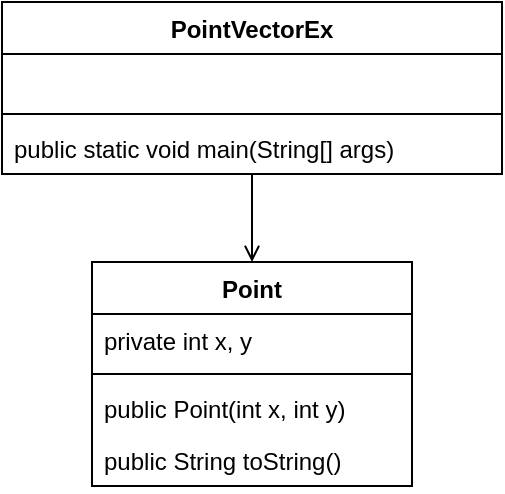 <mxfile version="14.6.0" type="github">
  <diagram id="iwtJbZ1Wb9TnL9mxIkdo" name="페이지-1">
    <mxGraphModel dx="1066" dy="627" grid="1" gridSize="10" guides="1" tooltips="1" connect="1" arrows="1" fold="1" page="1" pageScale="1" pageWidth="827" pageHeight="1169" math="0" shadow="0">
      <root>
        <mxCell id="0" />
        <mxCell id="1" parent="0" />
        <mxCell id="0WUtd4U0cj4JIALDPt5W-1" value="Point" style="swimlane;fontStyle=1;align=center;verticalAlign=top;childLayout=stackLayout;horizontal=1;startSize=26;horizontalStack=0;resizeParent=1;resizeParentMax=0;resizeLast=0;collapsible=1;marginBottom=0;" vertex="1" parent="1">
          <mxGeometry x="85" y="180" width="160" height="112" as="geometry" />
        </mxCell>
        <mxCell id="0WUtd4U0cj4JIALDPt5W-2" value="private int x, y" style="text;strokeColor=none;fillColor=none;align=left;verticalAlign=top;spacingLeft=4;spacingRight=4;overflow=hidden;rotatable=0;points=[[0,0.5],[1,0.5]];portConstraint=eastwest;" vertex="1" parent="0WUtd4U0cj4JIALDPt5W-1">
          <mxGeometry y="26" width="160" height="26" as="geometry" />
        </mxCell>
        <mxCell id="0WUtd4U0cj4JIALDPt5W-3" value="" style="line;strokeWidth=1;fillColor=none;align=left;verticalAlign=middle;spacingTop=-1;spacingLeft=3;spacingRight=3;rotatable=0;labelPosition=right;points=[];portConstraint=eastwest;" vertex="1" parent="0WUtd4U0cj4JIALDPt5W-1">
          <mxGeometry y="52" width="160" height="8" as="geometry" />
        </mxCell>
        <mxCell id="0WUtd4U0cj4JIALDPt5W-9" value="public Point(int x, int y)" style="text;strokeColor=none;fillColor=none;align=left;verticalAlign=top;spacingLeft=4;spacingRight=4;overflow=hidden;rotatable=0;points=[[0,0.5],[1,0.5]];portConstraint=eastwest;" vertex="1" parent="0WUtd4U0cj4JIALDPt5W-1">
          <mxGeometry y="60" width="160" height="26" as="geometry" />
        </mxCell>
        <mxCell id="0WUtd4U0cj4JIALDPt5W-4" value="public String toString()" style="text;strokeColor=none;fillColor=none;align=left;verticalAlign=top;spacingLeft=4;spacingRight=4;overflow=hidden;rotatable=0;points=[[0,0.5],[1,0.5]];portConstraint=eastwest;" vertex="1" parent="0WUtd4U0cj4JIALDPt5W-1">
          <mxGeometry y="86" width="160" height="26" as="geometry" />
        </mxCell>
        <mxCell id="0WUtd4U0cj4JIALDPt5W-10" style="edgeStyle=orthogonalEdgeStyle;rounded=0;orthogonalLoop=1;jettySize=auto;html=1;entryX=0.5;entryY=0;entryDx=0;entryDy=0;endArrow=open;endFill=0;" edge="1" parent="1" source="0WUtd4U0cj4JIALDPt5W-5" target="0WUtd4U0cj4JIALDPt5W-1">
          <mxGeometry relative="1" as="geometry" />
        </mxCell>
        <mxCell id="0WUtd4U0cj4JIALDPt5W-5" value="PointVectorEx" style="swimlane;fontStyle=1;align=center;verticalAlign=top;childLayout=stackLayout;horizontal=1;startSize=26;horizontalStack=0;resizeParent=1;resizeParentMax=0;resizeLast=0;collapsible=1;marginBottom=0;" vertex="1" parent="1">
          <mxGeometry x="40" y="50" width="250" height="86" as="geometry" />
        </mxCell>
        <mxCell id="0WUtd4U0cj4JIALDPt5W-6" value=" " style="text;strokeColor=none;fillColor=none;align=left;verticalAlign=top;spacingLeft=4;spacingRight=4;overflow=hidden;rotatable=0;points=[[0,0.5],[1,0.5]];portConstraint=eastwest;" vertex="1" parent="0WUtd4U0cj4JIALDPt5W-5">
          <mxGeometry y="26" width="250" height="26" as="geometry" />
        </mxCell>
        <mxCell id="0WUtd4U0cj4JIALDPt5W-7" value="" style="line;strokeWidth=1;fillColor=none;align=left;verticalAlign=middle;spacingTop=-1;spacingLeft=3;spacingRight=3;rotatable=0;labelPosition=right;points=[];portConstraint=eastwest;" vertex="1" parent="0WUtd4U0cj4JIALDPt5W-5">
          <mxGeometry y="52" width="250" height="8" as="geometry" />
        </mxCell>
        <mxCell id="0WUtd4U0cj4JIALDPt5W-8" value="public static void main(String[] args)" style="text;strokeColor=none;fillColor=none;align=left;verticalAlign=top;spacingLeft=4;spacingRight=4;overflow=hidden;rotatable=0;points=[[0,0.5],[1,0.5]];portConstraint=eastwest;" vertex="1" parent="0WUtd4U0cj4JIALDPt5W-5">
          <mxGeometry y="60" width="250" height="26" as="geometry" />
        </mxCell>
      </root>
    </mxGraphModel>
  </diagram>
</mxfile>
